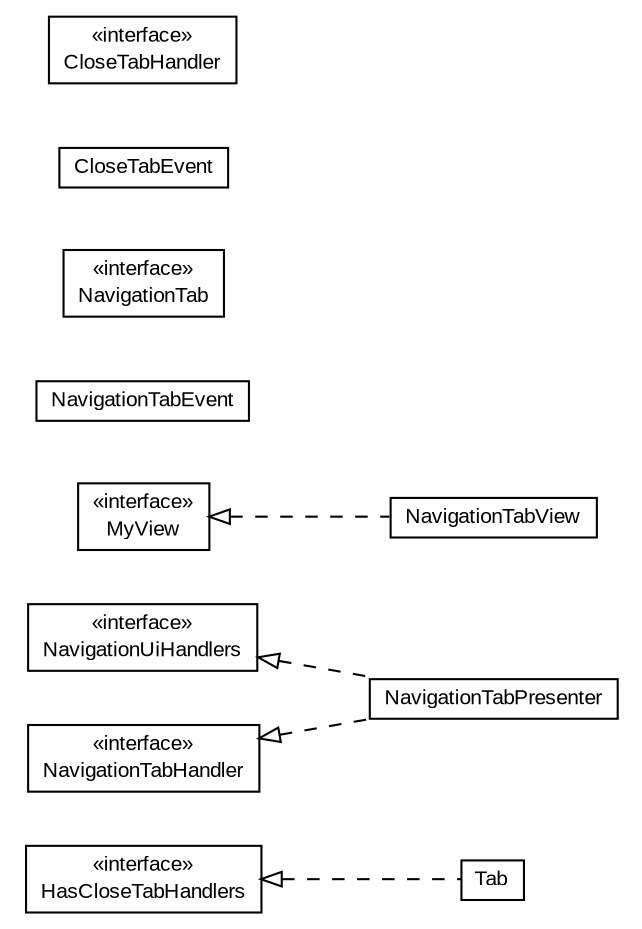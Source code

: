 #!/usr/local/bin/dot
#
# Class diagram 
# Generated by UMLGraph version R5_6-24-gf6e263 (http://www.umlgraph.org/)
#

digraph G {
	edge [fontname="arial",fontsize=10,labelfontname="arial",labelfontsize=10];
	node [fontname="arial",fontsize=10,shape=plaintext];
	nodesep=0.25;
	ranksep=0.5;
	rankdir=LR;
	// com.gwtplatform.carstore.client.application.cars.car.navigation.Tab
	c53874 [label=<<table title="com.gwtplatform.carstore.client.application.cars.car.navigation.Tab" border="0" cellborder="1" cellspacing="0" cellpadding="2" port="p" href="./Tab.html">
		<tr><td><table border="0" cellspacing="0" cellpadding="1">
<tr><td align="center" balign="center"> Tab </td></tr>
		</table></td></tr>
		</table>>, URL="./Tab.html", fontname="arial", fontcolor="black", fontsize=10.0];
	// com.gwtplatform.carstore.client.application.cars.car.navigation.NavigationUiHandlers
	c53875 [label=<<table title="com.gwtplatform.carstore.client.application.cars.car.navigation.NavigationUiHandlers" border="0" cellborder="1" cellspacing="0" cellpadding="2" port="p" href="./NavigationUiHandlers.html">
		<tr><td><table border="0" cellspacing="0" cellpadding="1">
<tr><td align="center" balign="center"> &#171;interface&#187; </td></tr>
<tr><td align="center" balign="center"> NavigationUiHandlers </td></tr>
		</table></td></tr>
		</table>>, URL="./NavigationUiHandlers.html", fontname="arial", fontcolor="black", fontsize=10.0];
	// com.gwtplatform.carstore.client.application.cars.car.navigation.NavigationTabView
	c53876 [label=<<table title="com.gwtplatform.carstore.client.application.cars.car.navigation.NavigationTabView" border="0" cellborder="1" cellspacing="0" cellpadding="2" port="p" href="./NavigationTabView.html">
		<tr><td><table border="0" cellspacing="0" cellpadding="1">
<tr><td align="center" balign="center"> NavigationTabView </td></tr>
		</table></td></tr>
		</table>>, URL="./NavigationTabView.html", fontname="arial", fontcolor="black", fontsize=10.0];
	// com.gwtplatform.carstore.client.application.cars.car.navigation.NavigationTabPresenter
	c53877 [label=<<table title="com.gwtplatform.carstore.client.application.cars.car.navigation.NavigationTabPresenter" border="0" cellborder="1" cellspacing="0" cellpadding="2" port="p" href="./NavigationTabPresenter.html">
		<tr><td><table border="0" cellspacing="0" cellpadding="1">
<tr><td align="center" balign="center"> NavigationTabPresenter </td></tr>
		</table></td></tr>
		</table>>, URL="./NavigationTabPresenter.html", fontname="arial", fontcolor="black", fontsize=10.0];
	// com.gwtplatform.carstore.client.application.cars.car.navigation.NavigationTabPresenter.MyView
	c53878 [label=<<table title="com.gwtplatform.carstore.client.application.cars.car.navigation.NavigationTabPresenter.MyView" border="0" cellborder="1" cellspacing="0" cellpadding="2" port="p" href="./NavigationTabPresenter.MyView.html">
		<tr><td><table border="0" cellspacing="0" cellpadding="1">
<tr><td align="center" balign="center"> &#171;interface&#187; </td></tr>
<tr><td align="center" balign="center"> MyView </td></tr>
		</table></td></tr>
		</table>>, URL="./NavigationTabPresenter.MyView.html", fontname="arial", fontcolor="black", fontsize=10.0];
	// com.gwtplatform.carstore.client.application.cars.car.navigation.NavigationTabEvent
	c53879 [label=<<table title="com.gwtplatform.carstore.client.application.cars.car.navigation.NavigationTabEvent" border="0" cellborder="1" cellspacing="0" cellpadding="2" port="p" href="./NavigationTabEvent.html">
		<tr><td><table border="0" cellspacing="0" cellpadding="1">
<tr><td align="center" balign="center"> NavigationTabEvent </td></tr>
		</table></td></tr>
		</table>>, URL="./NavigationTabEvent.html", fontname="arial", fontcolor="black", fontsize=10.0];
	// com.gwtplatform.carstore.client.application.cars.car.navigation.NavigationTabEvent.NavigationTabHandler
	c53880 [label=<<table title="com.gwtplatform.carstore.client.application.cars.car.navigation.NavigationTabEvent.NavigationTabHandler" border="0" cellborder="1" cellspacing="0" cellpadding="2" port="p" href="./NavigationTabEvent.NavigationTabHandler.html">
		<tr><td><table border="0" cellspacing="0" cellpadding="1">
<tr><td align="center" balign="center"> &#171;interface&#187; </td></tr>
<tr><td align="center" balign="center"> NavigationTabHandler </td></tr>
		</table></td></tr>
		</table>>, URL="./NavigationTabEvent.NavigationTabHandler.html", fontname="arial", fontcolor="black", fontsize=10.0];
	// com.gwtplatform.carstore.client.application.cars.car.navigation.NavigationTab
	c53881 [label=<<table title="com.gwtplatform.carstore.client.application.cars.car.navigation.NavigationTab" border="0" cellborder="1" cellspacing="0" cellpadding="2" port="p" href="./NavigationTab.html">
		<tr><td><table border="0" cellspacing="0" cellpadding="1">
<tr><td align="center" balign="center"> &#171;interface&#187; </td></tr>
<tr><td align="center" balign="center"> NavigationTab </td></tr>
		</table></td></tr>
		</table>>, URL="./NavigationTab.html", fontname="arial", fontcolor="black", fontsize=10.0];
	// com.gwtplatform.carstore.client.application.cars.car.navigation.CloseTabEvent
	c53882 [label=<<table title="com.gwtplatform.carstore.client.application.cars.car.navigation.CloseTabEvent" border="0" cellborder="1" cellspacing="0" cellpadding="2" port="p" href="./CloseTabEvent.html">
		<tr><td><table border="0" cellspacing="0" cellpadding="1">
<tr><td align="center" balign="center"> CloseTabEvent </td></tr>
		</table></td></tr>
		</table>>, URL="./CloseTabEvent.html", fontname="arial", fontcolor="black", fontsize=10.0];
	// com.gwtplatform.carstore.client.application.cars.car.navigation.CloseTabEvent.CloseTabHandler
	c53883 [label=<<table title="com.gwtplatform.carstore.client.application.cars.car.navigation.CloseTabEvent.CloseTabHandler" border="0" cellborder="1" cellspacing="0" cellpadding="2" port="p" href="./CloseTabEvent.CloseTabHandler.html">
		<tr><td><table border="0" cellspacing="0" cellpadding="1">
<tr><td align="center" balign="center"> &#171;interface&#187; </td></tr>
<tr><td align="center" balign="center"> CloseTabHandler </td></tr>
		</table></td></tr>
		</table>>, URL="./CloseTabEvent.CloseTabHandler.html", fontname="arial", fontcolor="black", fontsize=10.0];
	// com.gwtplatform.carstore.client.application.cars.car.navigation.CloseTabEvent.HasCloseTabHandlers
	c53884 [label=<<table title="com.gwtplatform.carstore.client.application.cars.car.navigation.CloseTabEvent.HasCloseTabHandlers" border="0" cellborder="1" cellspacing="0" cellpadding="2" port="p" href="./CloseTabEvent.HasCloseTabHandlers.html">
		<tr><td><table border="0" cellspacing="0" cellpadding="1">
<tr><td align="center" balign="center"> &#171;interface&#187; </td></tr>
<tr><td align="center" balign="center"> HasCloseTabHandlers </td></tr>
		</table></td></tr>
		</table>>, URL="./CloseTabEvent.HasCloseTabHandlers.html", fontname="arial", fontcolor="black", fontsize=10.0];
	//com.gwtplatform.carstore.client.application.cars.car.navigation.Tab implements com.gwtplatform.carstore.client.application.cars.car.navigation.CloseTabEvent.HasCloseTabHandlers
	c53884:p -> c53874:p [dir=back,arrowtail=empty,style=dashed];
	//com.gwtplatform.carstore.client.application.cars.car.navigation.NavigationTabView implements com.gwtplatform.carstore.client.application.cars.car.navigation.NavigationTabPresenter.MyView
	c53878:p -> c53876:p [dir=back,arrowtail=empty,style=dashed];
	//com.gwtplatform.carstore.client.application.cars.car.navigation.NavigationTabPresenter implements com.gwtplatform.carstore.client.application.cars.car.navigation.NavigationTabEvent.NavigationTabHandler
	c53880:p -> c53877:p [dir=back,arrowtail=empty,style=dashed];
	//com.gwtplatform.carstore.client.application.cars.car.navigation.NavigationTabPresenter implements com.gwtplatform.carstore.client.application.cars.car.navigation.NavigationUiHandlers
	c53875:p -> c53877:p [dir=back,arrowtail=empty,style=dashed];
}

